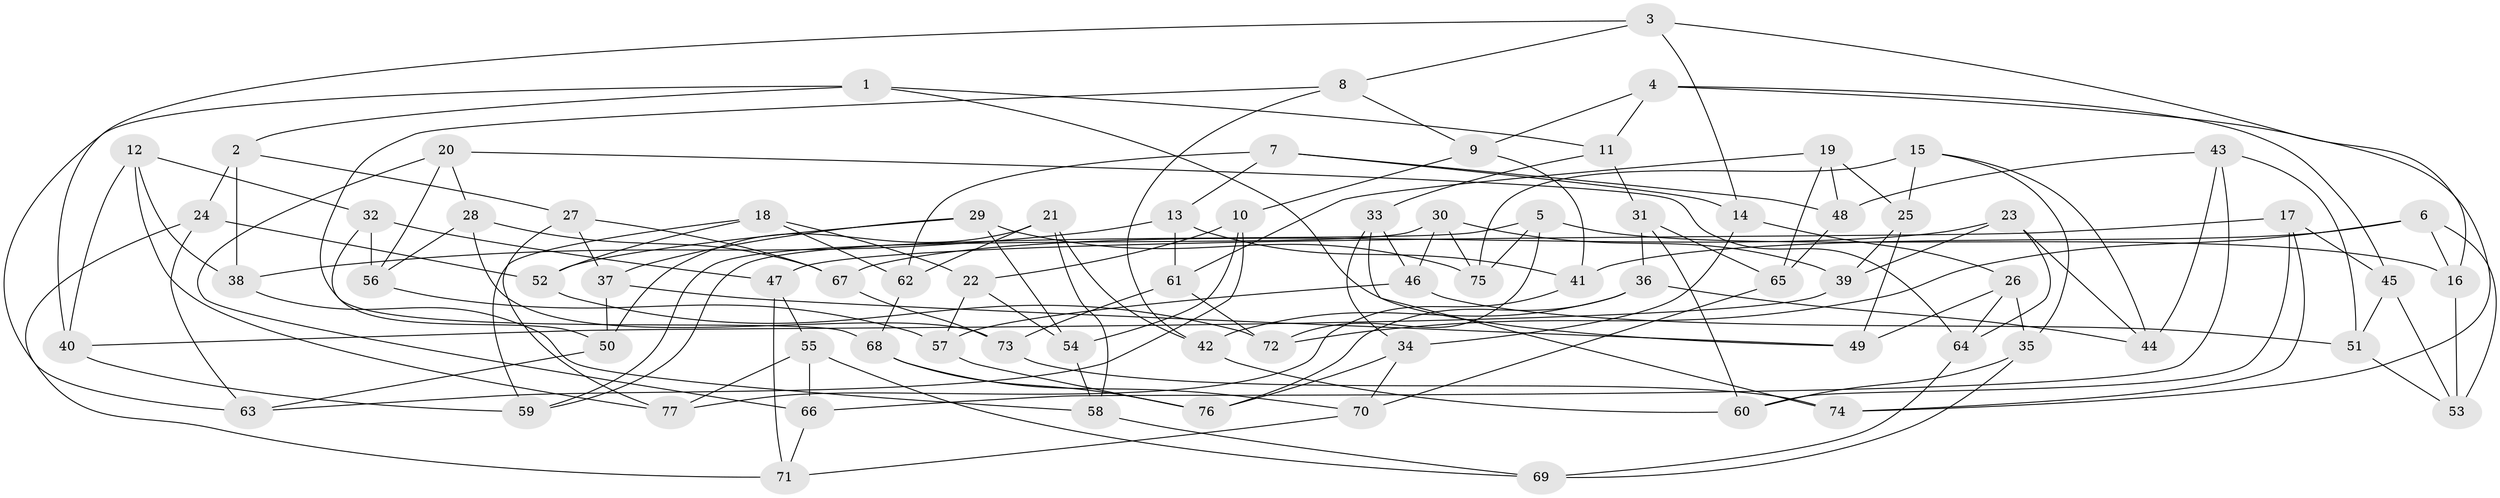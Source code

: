 // Generated by graph-tools (version 1.1) at 2025/27/03/09/25 03:27:02]
// undirected, 77 vertices, 154 edges
graph export_dot {
graph [start="1"]
  node [color=gray90,style=filled];
  1;
  2;
  3;
  4;
  5;
  6;
  7;
  8;
  9;
  10;
  11;
  12;
  13;
  14;
  15;
  16;
  17;
  18;
  19;
  20;
  21;
  22;
  23;
  24;
  25;
  26;
  27;
  28;
  29;
  30;
  31;
  32;
  33;
  34;
  35;
  36;
  37;
  38;
  39;
  40;
  41;
  42;
  43;
  44;
  45;
  46;
  47;
  48;
  49;
  50;
  51;
  52;
  53;
  54;
  55;
  56;
  57;
  58;
  59;
  60;
  61;
  62;
  63;
  64;
  65;
  66;
  67;
  68;
  69;
  70;
  71;
  72;
  73;
  74;
  75;
  76;
  77;
  1 -- 2;
  1 -- 63;
  1 -- 49;
  1 -- 11;
  2 -- 27;
  2 -- 38;
  2 -- 24;
  3 -- 8;
  3 -- 16;
  3 -- 40;
  3 -- 14;
  4 -- 45;
  4 -- 11;
  4 -- 74;
  4 -- 9;
  5 -- 72;
  5 -- 75;
  5 -- 16;
  5 -- 59;
  6 -- 16;
  6 -- 72;
  6 -- 41;
  6 -- 53;
  7 -- 14;
  7 -- 62;
  7 -- 13;
  7 -- 48;
  8 -- 42;
  8 -- 9;
  8 -- 68;
  9 -- 10;
  9 -- 41;
  10 -- 54;
  10 -- 63;
  10 -- 22;
  11 -- 33;
  11 -- 31;
  12 -- 38;
  12 -- 77;
  12 -- 40;
  12 -- 32;
  13 -- 61;
  13 -- 38;
  13 -- 41;
  14 -- 26;
  14 -- 34;
  15 -- 75;
  15 -- 44;
  15 -- 35;
  15 -- 25;
  16 -- 53;
  17 -- 45;
  17 -- 47;
  17 -- 60;
  17 -- 74;
  18 -- 52;
  18 -- 59;
  18 -- 62;
  18 -- 22;
  19 -- 61;
  19 -- 25;
  19 -- 48;
  19 -- 65;
  20 -- 56;
  20 -- 28;
  20 -- 64;
  20 -- 66;
  21 -- 62;
  21 -- 50;
  21 -- 58;
  21 -- 42;
  22 -- 54;
  22 -- 57;
  23 -- 44;
  23 -- 67;
  23 -- 64;
  23 -- 39;
  24 -- 52;
  24 -- 71;
  24 -- 63;
  25 -- 49;
  25 -- 39;
  26 -- 64;
  26 -- 35;
  26 -- 49;
  27 -- 37;
  27 -- 67;
  27 -- 77;
  28 -- 56;
  28 -- 67;
  28 -- 73;
  29 -- 75;
  29 -- 37;
  29 -- 52;
  29 -- 54;
  30 -- 75;
  30 -- 46;
  30 -- 39;
  30 -- 59;
  31 -- 60;
  31 -- 65;
  31 -- 36;
  32 -- 56;
  32 -- 50;
  32 -- 47;
  33 -- 46;
  33 -- 74;
  33 -- 34;
  34 -- 76;
  34 -- 70;
  35 -- 60;
  35 -- 69;
  36 -- 42;
  36 -- 44;
  36 -- 76;
  37 -- 49;
  37 -- 50;
  38 -- 58;
  39 -- 40;
  40 -- 59;
  41 -- 77;
  42 -- 60;
  43 -- 44;
  43 -- 51;
  43 -- 66;
  43 -- 48;
  45 -- 51;
  45 -- 53;
  46 -- 51;
  46 -- 57;
  47 -- 55;
  47 -- 71;
  48 -- 65;
  50 -- 63;
  51 -- 53;
  52 -- 72;
  54 -- 58;
  55 -- 66;
  55 -- 69;
  55 -- 77;
  56 -- 57;
  57 -- 76;
  58 -- 69;
  61 -- 73;
  61 -- 72;
  62 -- 68;
  64 -- 69;
  65 -- 70;
  66 -- 71;
  67 -- 73;
  68 -- 70;
  68 -- 76;
  70 -- 71;
  73 -- 74;
}
